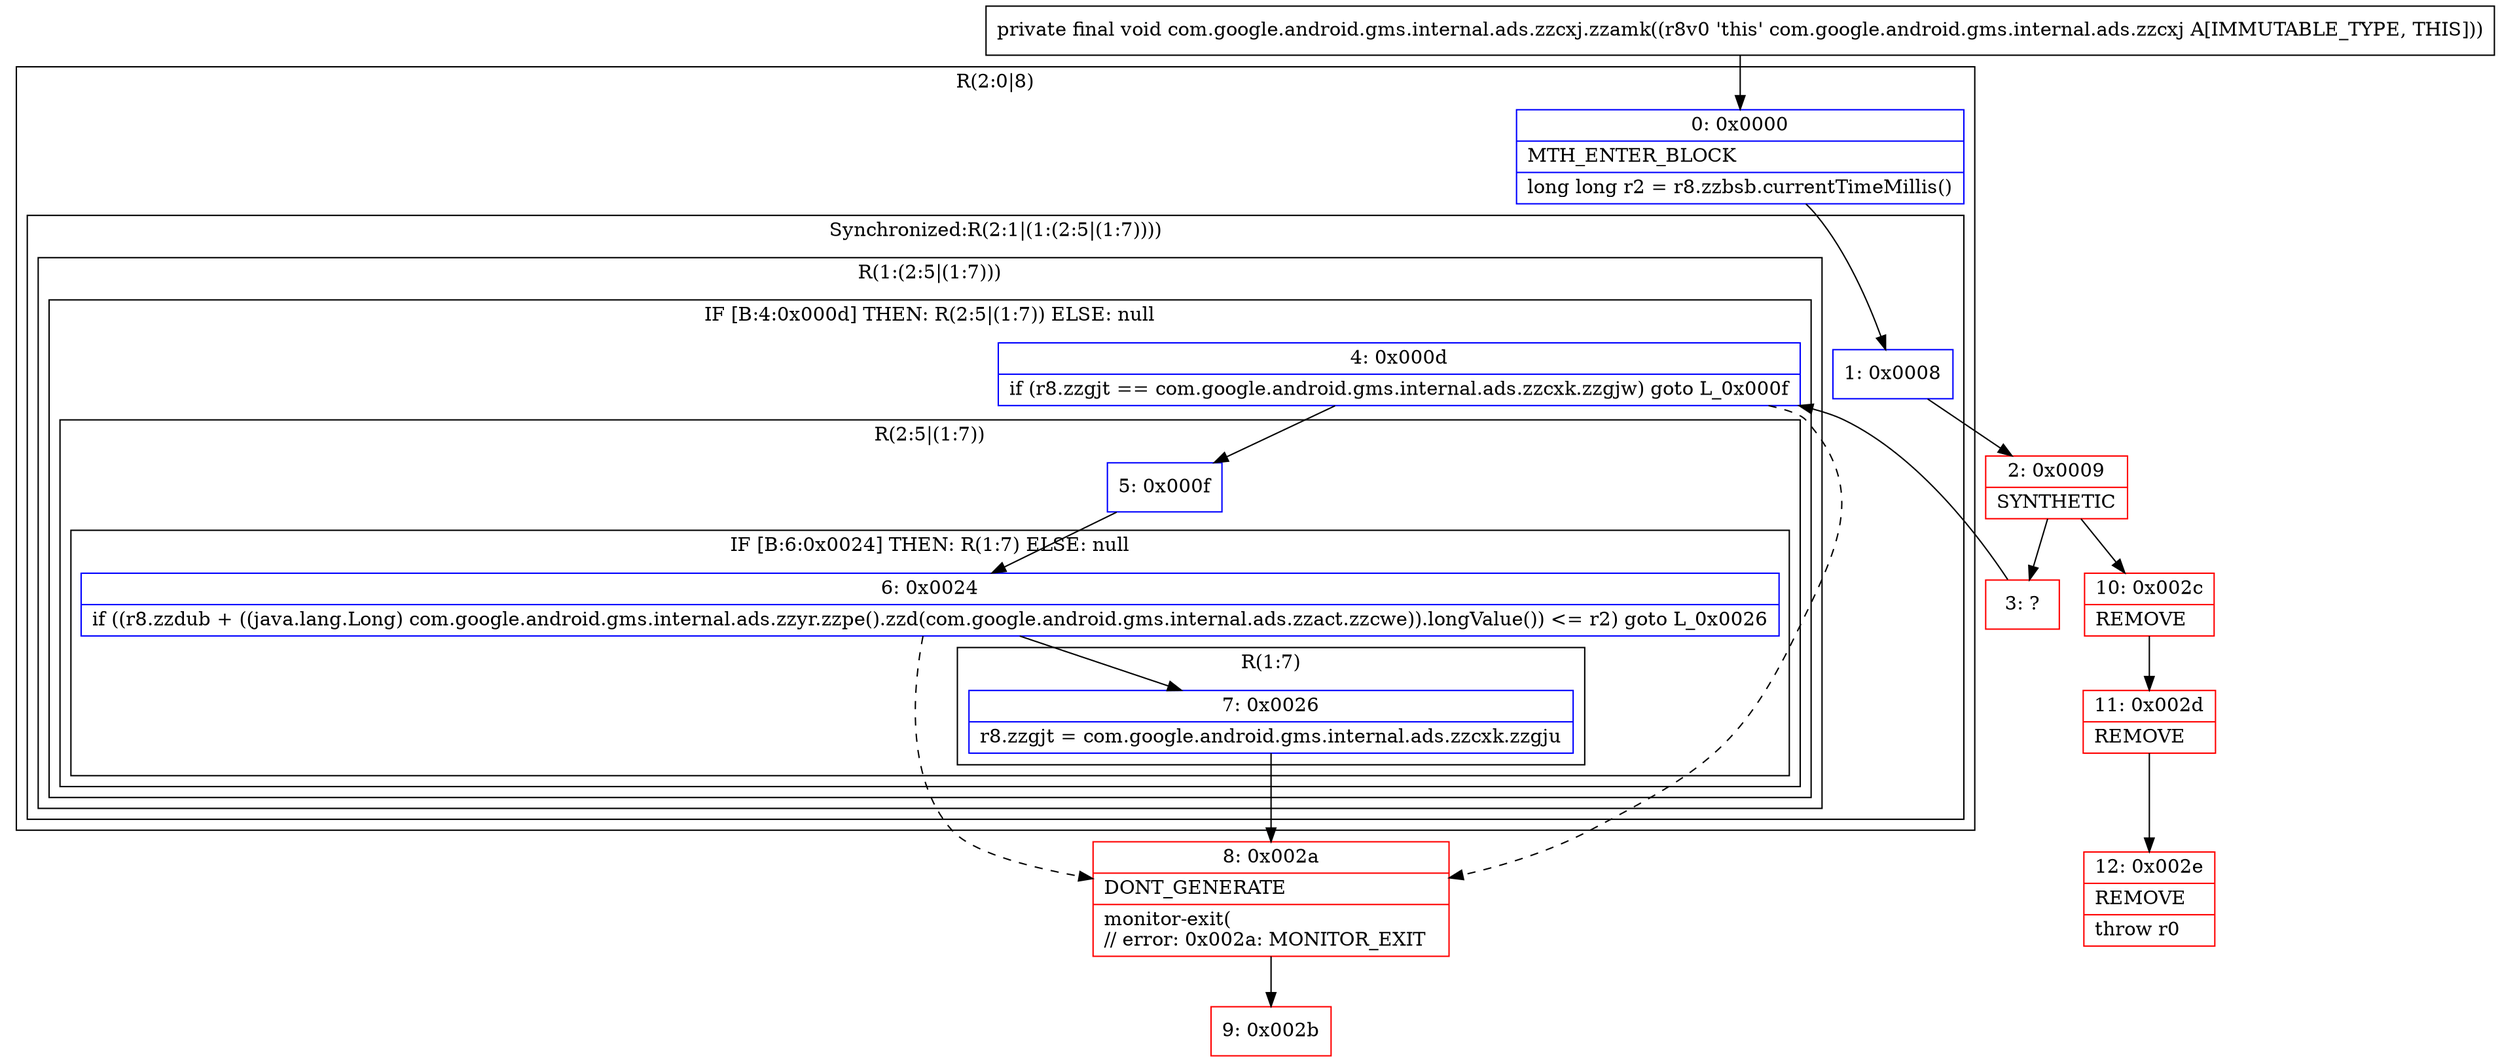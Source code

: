 digraph "CFG forcom.google.android.gms.internal.ads.zzcxj.zzamk()V" {
subgraph cluster_Region_854284096 {
label = "R(2:0|8)";
node [shape=record,color=blue];
Node_0 [shape=record,label="{0\:\ 0x0000|MTH_ENTER_BLOCK\l|long long r2 = r8.zzbsb.currentTimeMillis()\l}"];
subgraph cluster_SynchronizedRegion_749611575 {
label = "Synchronized:R(2:1|(1:(2:5|(1:7))))";
node [shape=record,color=blue];
Node_1 [shape=record,label="{1\:\ 0x0008}"];
subgraph cluster_Region_1710711901 {
label = "R(1:(2:5|(1:7)))";
node [shape=record,color=blue];
subgraph cluster_IfRegion_520255409 {
label = "IF [B:4:0x000d] THEN: R(2:5|(1:7)) ELSE: null";
node [shape=record,color=blue];
Node_4 [shape=record,label="{4\:\ 0x000d|if (r8.zzgjt == com.google.android.gms.internal.ads.zzcxk.zzgjw) goto L_0x000f\l}"];
subgraph cluster_Region_432481397 {
label = "R(2:5|(1:7))";
node [shape=record,color=blue];
Node_5 [shape=record,label="{5\:\ 0x000f}"];
subgraph cluster_IfRegion_650077523 {
label = "IF [B:6:0x0024] THEN: R(1:7) ELSE: null";
node [shape=record,color=blue];
Node_6 [shape=record,label="{6\:\ 0x0024|if ((r8.zzdub + ((java.lang.Long) com.google.android.gms.internal.ads.zzyr.zzpe().zzd(com.google.android.gms.internal.ads.zzact.zzcwe)).longValue()) \<= r2) goto L_0x0026\l}"];
subgraph cluster_Region_1147489000 {
label = "R(1:7)";
node [shape=record,color=blue];
Node_7 [shape=record,label="{7\:\ 0x0026|r8.zzgjt = com.google.android.gms.internal.ads.zzcxk.zzgju\l}"];
}
}
}
}
}
}
}
Node_2 [shape=record,color=red,label="{2\:\ 0x0009|SYNTHETIC\l}"];
Node_3 [shape=record,color=red,label="{3\:\ ?}"];
Node_8 [shape=record,color=red,label="{8\:\ 0x002a|DONT_GENERATE\l|monitor\-exit(\l\/\/ error: 0x002a: MONITOR_EXIT  \l}"];
Node_9 [shape=record,color=red,label="{9\:\ 0x002b}"];
Node_10 [shape=record,color=red,label="{10\:\ 0x002c|REMOVE\l}"];
Node_11 [shape=record,color=red,label="{11\:\ 0x002d|REMOVE\l}"];
Node_12 [shape=record,color=red,label="{12\:\ 0x002e|REMOVE\l|throw r0\l}"];
MethodNode[shape=record,label="{private final void com.google.android.gms.internal.ads.zzcxj.zzamk((r8v0 'this' com.google.android.gms.internal.ads.zzcxj A[IMMUTABLE_TYPE, THIS])) }"];
MethodNode -> Node_0;
Node_0 -> Node_1;
Node_1 -> Node_2;
Node_4 -> Node_5;
Node_4 -> Node_8[style=dashed];
Node_5 -> Node_6;
Node_6 -> Node_7;
Node_6 -> Node_8[style=dashed];
Node_7 -> Node_8;
Node_2 -> Node_3;
Node_2 -> Node_10;
Node_3 -> Node_4;
Node_8 -> Node_9;
Node_10 -> Node_11;
Node_11 -> Node_12;
}

